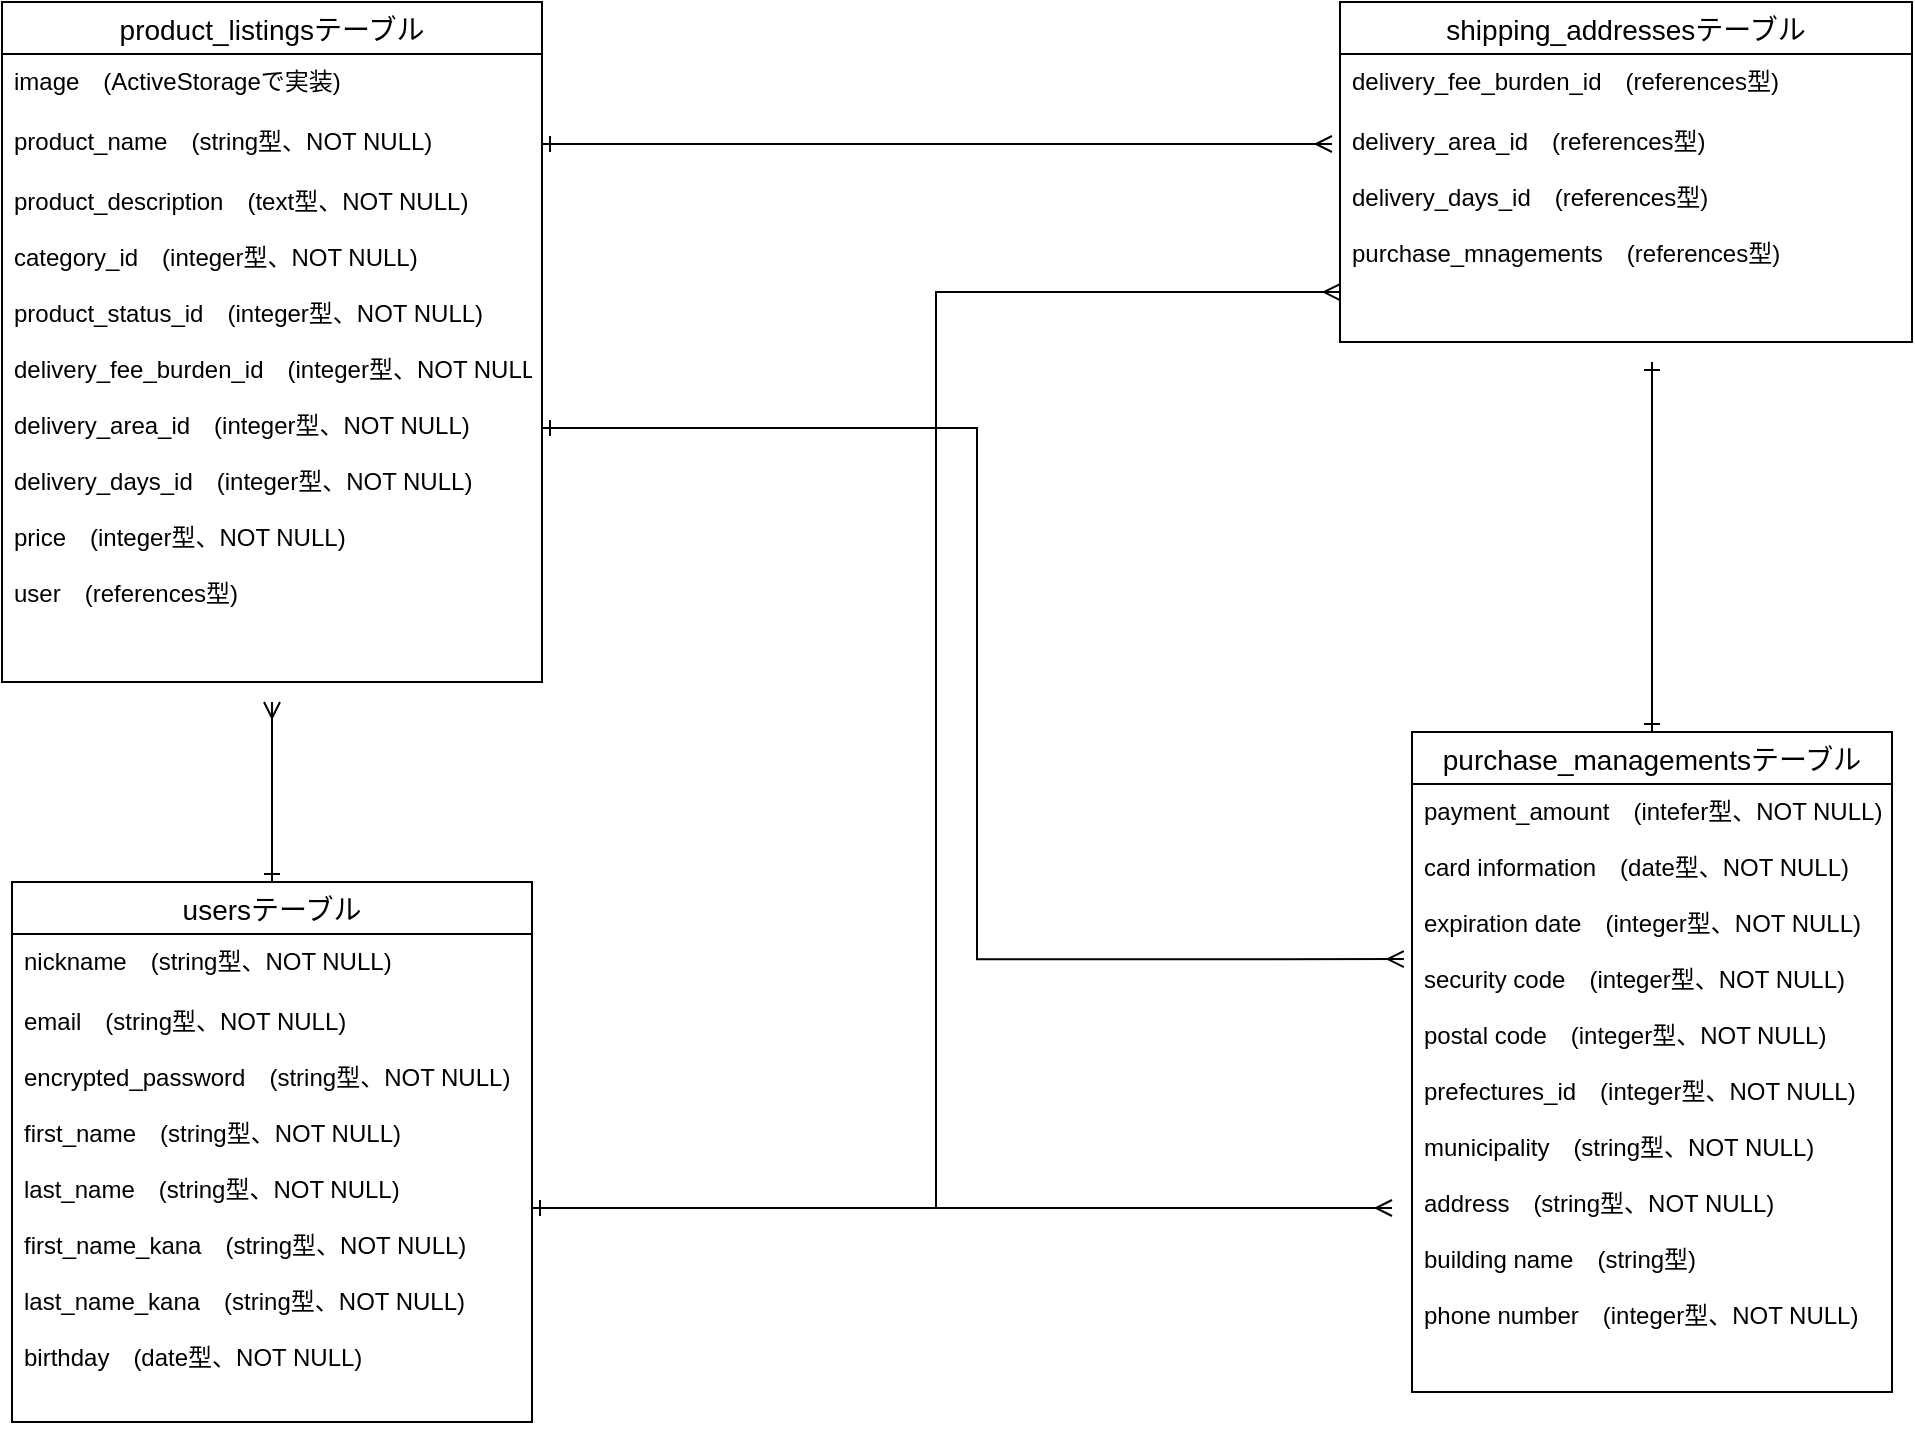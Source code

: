 <mxfile version="14.2.4" type="embed">
    <diagram id="S1UiE45yGpBufWka4Kf7" name="ページ1">
        <mxGraphModel dx="1315" dy="914" grid="1" gridSize="10" guides="1" tooltips="1" connect="1" arrows="1" fold="1" page="1" pageScale="1" pageWidth="827" pageHeight="1169" math="0" shadow="0">
            <root>
                <mxCell id="0"/>
                <mxCell id="1" parent="0"/>
                <mxCell id="233" style="edgeStyle=orthogonalEdgeStyle;rounded=0;orthogonalLoop=1;jettySize=auto;html=1;startArrow=ERone;startFill=0;endArrow=ERmany;endFill=0;" edge="1" parent="1" source="2">
                    <mxGeometry relative="1" as="geometry">
                        <mxPoint x="-120" y="390" as="targetPoint"/>
                    </mxGeometry>
                </mxCell>
                <mxCell id="2" value="usersテーブル" style="swimlane;fontStyle=0;childLayout=stackLayout;horizontal=1;startSize=26;horizontalStack=0;resizeParent=1;resizeParentMax=0;resizeLast=0;collapsible=1;marginBottom=0;align=center;fontSize=14;" parent="1" vertex="1">
                    <mxGeometry x="-250" y="480" width="260" height="270" as="geometry"/>
                </mxCell>
                <mxCell id="4" value="nickname　(string型、NOT NULL)" style="text;strokeColor=none;fillColor=none;spacingLeft=4;spacingRight=4;overflow=hidden;rotatable=0;points=[[0,0.5],[1,0.5]];portConstraint=eastwest;fontSize=12;" parent="2" vertex="1">
                    <mxGeometry y="26" width="260" height="30" as="geometry"/>
                </mxCell>
                <mxCell id="181" value="email　(string型、NOT NULL)&#10;&#10;encrypted_password　(string型、NOT NULL)&#10;&#10;first_name　(string型、NOT NULL)&#10;&#10;last_name　(string型、NOT NULL)&#10;&#10;first_name_kana　(string型、NOT NULL)&#10;&#10;last_name_kana　(string型、NOT NULL)&#10;&#10;birthday　(date型、NOT NULL)&#10;&#10;&#10;" style="text;strokeColor=none;fillColor=none;spacingLeft=4;spacingRight=4;overflow=hidden;rotatable=0;points=[[0,0.5],[1,0.5]];portConstraint=eastwest;fontSize=12;" parent="2" vertex="1">
                    <mxGeometry y="56" width="260" height="214" as="geometry"/>
                </mxCell>
                <mxCell id="232" style="edgeStyle=orthogonalEdgeStyle;rounded=0;orthogonalLoop=1;jettySize=auto;html=1;startArrow=ERone;startFill=0;endArrow=ERone;endFill=0;" edge="1" parent="1" source="6">
                    <mxGeometry relative="1" as="geometry">
                        <mxPoint x="570" y="220" as="targetPoint"/>
                    </mxGeometry>
                </mxCell>
                <mxCell id="6" value="purchase_managementsテーブル" style="swimlane;fontStyle=0;childLayout=stackLayout;horizontal=1;startSize=26;horizontalStack=0;resizeParent=1;resizeParentMax=0;resizeLast=0;collapsible=1;marginBottom=0;align=center;fontSize=14;" parent="1" vertex="1">
                    <mxGeometry x="450" y="405" width="240" height="330" as="geometry"/>
                </mxCell>
                <mxCell id="9" value="payment_amount　(intefer型、NOT NULL)&#10;&#10;card information　(date型、NOT NULL)&#10;&#10;expiration date　(integer型、NOT NULL)&#10;&#10;security code　(integer型、NOT NULL)&#10;&#10;postal code　(integer型、NOT NULL)&#10;&#10;prefectures_id　(integer型、NOT NULL)&#10;&#10;municipality　(string型、NOT NULL)&#10;&#10;address　(string型、NOT NULL)&#10;&#10;building name　(string型)&#10;&#10;phone number　(integer型、NOT NULL)&#10;&#10;&#10;&#10;&#10;&#10;&#10;&#10;&#10;&#10;&#10;&#10;&#10;&#10;&#10;&#10;&#10;&#10;&#10;" style="text;strokeColor=none;fillColor=none;spacingLeft=4;spacingRight=4;overflow=hidden;rotatable=0;points=[[0,0.5],[1,0.5]];portConstraint=eastwest;fontSize=12;" parent="6" vertex="1">
                    <mxGeometry y="26" width="240" height="304" as="geometry"/>
                </mxCell>
                <mxCell id="10" value="product_listingsテーブル" style="swimlane;fontStyle=0;childLayout=stackLayout;horizontal=1;startSize=26;horizontalStack=0;resizeParent=1;resizeParentMax=0;resizeLast=0;collapsible=1;marginBottom=0;align=center;fontSize=14;" parent="1" vertex="1">
                    <mxGeometry x="-255" y="40" width="270" height="340" as="geometry"/>
                </mxCell>
                <mxCell id="11" value="image　(ActiveStorageで実装)" style="text;strokeColor=none;fillColor=none;spacingLeft=4;spacingRight=4;overflow=hidden;rotatable=0;points=[[0,0.5],[1,0.5]];portConstraint=eastwest;fontSize=12;" parent="10" vertex="1">
                    <mxGeometry y="26" width="270" height="30" as="geometry"/>
                </mxCell>
                <mxCell id="12" value="product_name　(string型、NOT NULL)" style="text;strokeColor=none;fillColor=none;spacingLeft=4;spacingRight=4;overflow=hidden;rotatable=0;points=[[0,0.5],[1,0.5]];portConstraint=eastwest;fontSize=12;" parent="10" vertex="1">
                    <mxGeometry y="56" width="270" height="30" as="geometry"/>
                </mxCell>
                <mxCell id="13" value="product_description　(text型、NOT NULL)&#10;&#10;category_id　(integer型、NOT NULL)&#10;&#10;product_status_id　(integer型、NOT NULL)&#10;&#10;delivery_fee_burden_id　(integer型、NOT NULL)&#10;&#10;delivery_area_id　(integer型、NOT NULL)&#10;&#10;delivery_days_id　(integer型、NOT NULL)&#10;&#10;price　(integer型、NOT NULL)&#10;&#10;user　(references型)" style="text;strokeColor=none;fillColor=none;spacingLeft=4;spacingRight=4;overflow=hidden;rotatable=0;points=[[0,0.5],[1,0.5]];portConstraint=eastwest;fontSize=12;" parent="10" vertex="1">
                    <mxGeometry y="86" width="270" height="254" as="geometry"/>
                </mxCell>
                <mxCell id="222" value="shipping_addressesテーブル" style="swimlane;fontStyle=0;childLayout=stackLayout;horizontal=1;startSize=26;horizontalStack=0;resizeParent=1;resizeParentMax=0;resizeLast=0;collapsible=1;marginBottom=0;align=center;fontSize=14;" parent="1" vertex="1">
                    <mxGeometry x="414" y="40" width="286" height="170" as="geometry"/>
                </mxCell>
                <mxCell id="224" value="delivery_fee_burden_id　(references型)&#10;" style="text;strokeColor=none;fillColor=none;spacingLeft=4;spacingRight=4;overflow=hidden;rotatable=0;points=[[0,0.5],[1,0.5]];portConstraint=eastwest;fontSize=12;" parent="222" vertex="1">
                    <mxGeometry y="26" width="286" height="30" as="geometry"/>
                </mxCell>
                <mxCell id="225" value="delivery_area_id　(references型)&#10;&#10;delivery_days_id　(references型)&#10;&#10;purchase_mnagements　(references型)" style="text;strokeColor=none;fillColor=none;spacingLeft=4;spacingRight=4;overflow=hidden;rotatable=0;points=[[0,0.5],[1,0.5]];portConstraint=eastwest;fontSize=12;" parent="222" vertex="1">
                    <mxGeometry y="56" width="286" height="114" as="geometry"/>
                </mxCell>
                <mxCell id="227" style="edgeStyle=orthogonalEdgeStyle;rounded=0;orthogonalLoop=1;jettySize=auto;html=1;startArrow=ERone;startFill=0;endArrow=ERmany;endFill=0;" edge="1" parent="1" source="181">
                    <mxGeometry relative="1" as="geometry">
                        <mxPoint x="440" y="643" as="targetPoint"/>
                    </mxGeometry>
                </mxCell>
                <mxCell id="228" style="edgeStyle=orthogonalEdgeStyle;rounded=0;orthogonalLoop=1;jettySize=auto;html=1;startArrow=ERone;startFill=0;endArrow=ERmany;endFill=0;entryX=0;entryY=0.781;entryDx=0;entryDy=0;entryPerimeter=0;" edge="1" parent="1" source="181" target="225">
                    <mxGeometry relative="1" as="geometry">
                        <mxPoint x="220" y="250" as="targetPoint"/>
                    </mxGeometry>
                </mxCell>
                <mxCell id="230" style="edgeStyle=orthogonalEdgeStyle;rounded=0;orthogonalLoop=1;jettySize=auto;html=1;startArrow=ERone;startFill=0;endArrow=ERmany;endFill=0;" edge="1" parent="1" source="12">
                    <mxGeometry relative="1" as="geometry">
                        <mxPoint x="410" y="111" as="targetPoint"/>
                    </mxGeometry>
                </mxCell>
                <mxCell id="231" style="edgeStyle=orthogonalEdgeStyle;rounded=0;orthogonalLoop=1;jettySize=auto;html=1;entryX=-0.017;entryY=0.288;entryDx=0;entryDy=0;entryPerimeter=0;startArrow=ERone;startFill=0;endArrow=ERmany;endFill=0;" edge="1" parent="1" source="13" target="9">
                    <mxGeometry relative="1" as="geometry"/>
                </mxCell>
            </root>
        </mxGraphModel>
    </diagram>
</mxfile>
